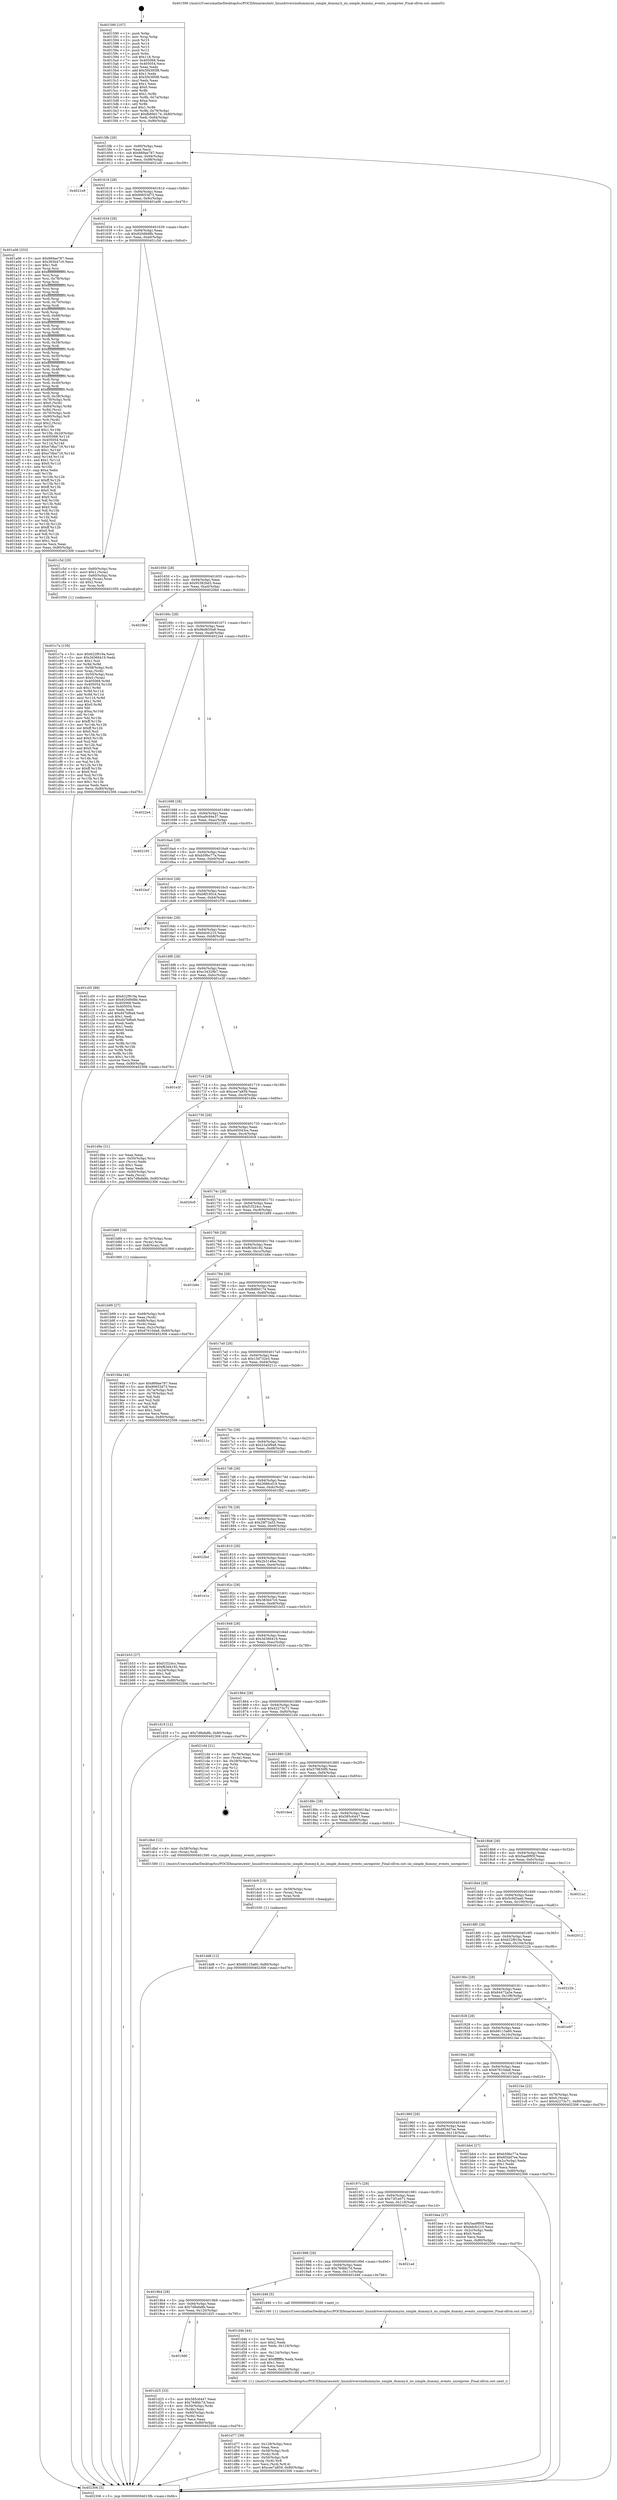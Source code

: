 digraph "0x401590" {
  label = "0x401590 (/mnt/c/Users/mathe/Desktop/tcc/POCII/binaries/extr_linuxdriversiiodummyiio_simple_dummy.h_iio_simple_dummy_events_unregister_Final-ollvm.out::main(0))"
  labelloc = "t"
  node[shape=record]

  Entry [label="",width=0.3,height=0.3,shape=circle,fillcolor=black,style=filled]
  "0x4015fb" [label="{
     0x4015fb [29]\l
     | [instrs]\l
     &nbsp;&nbsp;0x4015fb \<+3\>: mov -0x80(%rbp),%eax\l
     &nbsp;&nbsp;0x4015fe \<+2\>: mov %eax,%ecx\l
     &nbsp;&nbsp;0x401600 \<+6\>: sub $0x869ae787,%ecx\l
     &nbsp;&nbsp;0x401606 \<+6\>: mov %eax,-0x94(%rbp)\l
     &nbsp;&nbsp;0x40160c \<+6\>: mov %ecx,-0x98(%rbp)\l
     &nbsp;&nbsp;0x401612 \<+6\>: je 00000000004021e9 \<main+0xc59\>\l
  }"]
  "0x4021e9" [label="{
     0x4021e9\l
  }", style=dashed]
  "0x401618" [label="{
     0x401618 [28]\l
     | [instrs]\l
     &nbsp;&nbsp;0x401618 \<+5\>: jmp 000000000040161d \<main+0x8d\>\l
     &nbsp;&nbsp;0x40161d \<+6\>: mov -0x94(%rbp),%eax\l
     &nbsp;&nbsp;0x401623 \<+5\>: sub $0x90653d73,%eax\l
     &nbsp;&nbsp;0x401628 \<+6\>: mov %eax,-0x9c(%rbp)\l
     &nbsp;&nbsp;0x40162e \<+6\>: je 0000000000401a06 \<main+0x476\>\l
  }"]
  Exit [label="",width=0.3,height=0.3,shape=circle,fillcolor=black,style=filled,peripheries=2]
  "0x401a06" [label="{
     0x401a06 [333]\l
     | [instrs]\l
     &nbsp;&nbsp;0x401a06 \<+5\>: mov $0x869ae787,%eax\l
     &nbsp;&nbsp;0x401a0b \<+5\>: mov $0x383b47c0,%ecx\l
     &nbsp;&nbsp;0x401a10 \<+2\>: mov $0x1,%dl\l
     &nbsp;&nbsp;0x401a12 \<+3\>: mov %rsp,%rsi\l
     &nbsp;&nbsp;0x401a15 \<+4\>: add $0xfffffffffffffff0,%rsi\l
     &nbsp;&nbsp;0x401a19 \<+3\>: mov %rsi,%rsp\l
     &nbsp;&nbsp;0x401a1c \<+4\>: mov %rsi,-0x78(%rbp)\l
     &nbsp;&nbsp;0x401a20 \<+3\>: mov %rsp,%rsi\l
     &nbsp;&nbsp;0x401a23 \<+4\>: add $0xfffffffffffffff0,%rsi\l
     &nbsp;&nbsp;0x401a27 \<+3\>: mov %rsi,%rsp\l
     &nbsp;&nbsp;0x401a2a \<+3\>: mov %rsp,%rdi\l
     &nbsp;&nbsp;0x401a2d \<+4\>: add $0xfffffffffffffff0,%rdi\l
     &nbsp;&nbsp;0x401a31 \<+3\>: mov %rdi,%rsp\l
     &nbsp;&nbsp;0x401a34 \<+4\>: mov %rdi,-0x70(%rbp)\l
     &nbsp;&nbsp;0x401a38 \<+3\>: mov %rsp,%rdi\l
     &nbsp;&nbsp;0x401a3b \<+4\>: add $0xfffffffffffffff0,%rdi\l
     &nbsp;&nbsp;0x401a3f \<+3\>: mov %rdi,%rsp\l
     &nbsp;&nbsp;0x401a42 \<+4\>: mov %rdi,-0x68(%rbp)\l
     &nbsp;&nbsp;0x401a46 \<+3\>: mov %rsp,%rdi\l
     &nbsp;&nbsp;0x401a49 \<+4\>: add $0xfffffffffffffff0,%rdi\l
     &nbsp;&nbsp;0x401a4d \<+3\>: mov %rdi,%rsp\l
     &nbsp;&nbsp;0x401a50 \<+4\>: mov %rdi,-0x60(%rbp)\l
     &nbsp;&nbsp;0x401a54 \<+3\>: mov %rsp,%rdi\l
     &nbsp;&nbsp;0x401a57 \<+4\>: add $0xfffffffffffffff0,%rdi\l
     &nbsp;&nbsp;0x401a5b \<+3\>: mov %rdi,%rsp\l
     &nbsp;&nbsp;0x401a5e \<+4\>: mov %rdi,-0x58(%rbp)\l
     &nbsp;&nbsp;0x401a62 \<+3\>: mov %rsp,%rdi\l
     &nbsp;&nbsp;0x401a65 \<+4\>: add $0xfffffffffffffff0,%rdi\l
     &nbsp;&nbsp;0x401a69 \<+3\>: mov %rdi,%rsp\l
     &nbsp;&nbsp;0x401a6c \<+4\>: mov %rdi,-0x50(%rbp)\l
     &nbsp;&nbsp;0x401a70 \<+3\>: mov %rsp,%rdi\l
     &nbsp;&nbsp;0x401a73 \<+4\>: add $0xfffffffffffffff0,%rdi\l
     &nbsp;&nbsp;0x401a77 \<+3\>: mov %rdi,%rsp\l
     &nbsp;&nbsp;0x401a7a \<+4\>: mov %rdi,-0x48(%rbp)\l
     &nbsp;&nbsp;0x401a7e \<+3\>: mov %rsp,%rdi\l
     &nbsp;&nbsp;0x401a81 \<+4\>: add $0xfffffffffffffff0,%rdi\l
     &nbsp;&nbsp;0x401a85 \<+3\>: mov %rdi,%rsp\l
     &nbsp;&nbsp;0x401a88 \<+4\>: mov %rdi,-0x40(%rbp)\l
     &nbsp;&nbsp;0x401a8c \<+3\>: mov %rsp,%rdi\l
     &nbsp;&nbsp;0x401a8f \<+4\>: add $0xfffffffffffffff0,%rdi\l
     &nbsp;&nbsp;0x401a93 \<+3\>: mov %rdi,%rsp\l
     &nbsp;&nbsp;0x401a96 \<+4\>: mov %rdi,-0x38(%rbp)\l
     &nbsp;&nbsp;0x401a9a \<+4\>: mov -0x78(%rbp),%rdi\l
     &nbsp;&nbsp;0x401a9e \<+6\>: movl $0x0,(%rdi)\l
     &nbsp;&nbsp;0x401aa4 \<+7\>: mov -0x84(%rbp),%r8d\l
     &nbsp;&nbsp;0x401aab \<+3\>: mov %r8d,(%rsi)\l
     &nbsp;&nbsp;0x401aae \<+4\>: mov -0x70(%rbp),%rdi\l
     &nbsp;&nbsp;0x401ab2 \<+7\>: mov -0x90(%rbp),%r9\l
     &nbsp;&nbsp;0x401ab9 \<+3\>: mov %r9,(%rdi)\l
     &nbsp;&nbsp;0x401abc \<+3\>: cmpl $0x2,(%rsi)\l
     &nbsp;&nbsp;0x401abf \<+4\>: setne %r10b\l
     &nbsp;&nbsp;0x401ac3 \<+4\>: and $0x1,%r10b\l
     &nbsp;&nbsp;0x401ac7 \<+4\>: mov %r10b,-0x2d(%rbp)\l
     &nbsp;&nbsp;0x401acb \<+8\>: mov 0x405068,%r11d\l
     &nbsp;&nbsp;0x401ad3 \<+7\>: mov 0x405054,%ebx\l
     &nbsp;&nbsp;0x401ada \<+3\>: mov %r11d,%r14d\l
     &nbsp;&nbsp;0x401add \<+7\>: sub $0xe7dba716,%r14d\l
     &nbsp;&nbsp;0x401ae4 \<+4\>: sub $0x1,%r14d\l
     &nbsp;&nbsp;0x401ae8 \<+7\>: add $0xe7dba716,%r14d\l
     &nbsp;&nbsp;0x401aef \<+4\>: imul %r14d,%r11d\l
     &nbsp;&nbsp;0x401af3 \<+4\>: and $0x1,%r11d\l
     &nbsp;&nbsp;0x401af7 \<+4\>: cmp $0x0,%r11d\l
     &nbsp;&nbsp;0x401afb \<+4\>: sete %r10b\l
     &nbsp;&nbsp;0x401aff \<+3\>: cmp $0xa,%ebx\l
     &nbsp;&nbsp;0x401b02 \<+4\>: setl %r15b\l
     &nbsp;&nbsp;0x401b06 \<+3\>: mov %r10b,%r12b\l
     &nbsp;&nbsp;0x401b09 \<+4\>: xor $0xff,%r12b\l
     &nbsp;&nbsp;0x401b0d \<+3\>: mov %r15b,%r13b\l
     &nbsp;&nbsp;0x401b10 \<+4\>: xor $0xff,%r13b\l
     &nbsp;&nbsp;0x401b14 \<+3\>: xor $0x0,%dl\l
     &nbsp;&nbsp;0x401b17 \<+3\>: mov %r12b,%sil\l
     &nbsp;&nbsp;0x401b1a \<+4\>: and $0x0,%sil\l
     &nbsp;&nbsp;0x401b1e \<+3\>: and %dl,%r10b\l
     &nbsp;&nbsp;0x401b21 \<+3\>: mov %r13b,%dil\l
     &nbsp;&nbsp;0x401b24 \<+4\>: and $0x0,%dil\l
     &nbsp;&nbsp;0x401b28 \<+3\>: and %dl,%r15b\l
     &nbsp;&nbsp;0x401b2b \<+3\>: or %r10b,%sil\l
     &nbsp;&nbsp;0x401b2e \<+3\>: or %r15b,%dil\l
     &nbsp;&nbsp;0x401b31 \<+3\>: xor %dil,%sil\l
     &nbsp;&nbsp;0x401b34 \<+3\>: or %r13b,%r12b\l
     &nbsp;&nbsp;0x401b37 \<+4\>: xor $0xff,%r12b\l
     &nbsp;&nbsp;0x401b3b \<+3\>: or $0x0,%dl\l
     &nbsp;&nbsp;0x401b3e \<+3\>: and %dl,%r12b\l
     &nbsp;&nbsp;0x401b41 \<+3\>: or %r12b,%sil\l
     &nbsp;&nbsp;0x401b44 \<+4\>: test $0x1,%sil\l
     &nbsp;&nbsp;0x401b48 \<+3\>: cmovne %ecx,%eax\l
     &nbsp;&nbsp;0x401b4b \<+3\>: mov %eax,-0x80(%rbp)\l
     &nbsp;&nbsp;0x401b4e \<+5\>: jmp 0000000000402306 \<main+0xd76\>\l
  }"]
  "0x401634" [label="{
     0x401634 [28]\l
     | [instrs]\l
     &nbsp;&nbsp;0x401634 \<+5\>: jmp 0000000000401639 \<main+0xa9\>\l
     &nbsp;&nbsp;0x401639 \<+6\>: mov -0x94(%rbp),%eax\l
     &nbsp;&nbsp;0x40163f \<+5\>: sub $0x920d9d8b,%eax\l
     &nbsp;&nbsp;0x401644 \<+6\>: mov %eax,-0xa0(%rbp)\l
     &nbsp;&nbsp;0x40164a \<+6\>: je 0000000000401c5d \<main+0x6cd\>\l
  }"]
  "0x401dd8" [label="{
     0x401dd8 [12]\l
     | [instrs]\l
     &nbsp;&nbsp;0x401dd8 \<+7\>: movl $0x66115a60,-0x80(%rbp)\l
     &nbsp;&nbsp;0x401ddf \<+5\>: jmp 0000000000402306 \<main+0xd76\>\l
  }"]
  "0x401c5d" [label="{
     0x401c5d [29]\l
     | [instrs]\l
     &nbsp;&nbsp;0x401c5d \<+4\>: mov -0x60(%rbp),%rax\l
     &nbsp;&nbsp;0x401c61 \<+6\>: movl $0x1,(%rax)\l
     &nbsp;&nbsp;0x401c67 \<+4\>: mov -0x60(%rbp),%rax\l
     &nbsp;&nbsp;0x401c6b \<+3\>: movslq (%rax),%rax\l
     &nbsp;&nbsp;0x401c6e \<+4\>: shl $0x2,%rax\l
     &nbsp;&nbsp;0x401c72 \<+3\>: mov %rax,%rdi\l
     &nbsp;&nbsp;0x401c75 \<+5\>: call 0000000000401050 \<malloc@plt\>\l
     | [calls]\l
     &nbsp;&nbsp;0x401050 \{1\} (unknown)\l
  }"]
  "0x401650" [label="{
     0x401650 [28]\l
     | [instrs]\l
     &nbsp;&nbsp;0x401650 \<+5\>: jmp 0000000000401655 \<main+0xc5\>\l
     &nbsp;&nbsp;0x401655 \<+6\>: mov -0x94(%rbp),%eax\l
     &nbsp;&nbsp;0x40165b \<+5\>: sub $0x95382bd3,%eax\l
     &nbsp;&nbsp;0x401660 \<+6\>: mov %eax,-0xa4(%rbp)\l
     &nbsp;&nbsp;0x401666 \<+6\>: je 00000000004020bd \<main+0xb2d\>\l
  }"]
  "0x401dc9" [label="{
     0x401dc9 [15]\l
     | [instrs]\l
     &nbsp;&nbsp;0x401dc9 \<+4\>: mov -0x58(%rbp),%rax\l
     &nbsp;&nbsp;0x401dcd \<+3\>: mov (%rax),%rax\l
     &nbsp;&nbsp;0x401dd0 \<+3\>: mov %rax,%rdi\l
     &nbsp;&nbsp;0x401dd3 \<+5\>: call 0000000000401030 \<free@plt\>\l
     | [calls]\l
     &nbsp;&nbsp;0x401030 \{1\} (unknown)\l
  }"]
  "0x4020bd" [label="{
     0x4020bd\l
  }", style=dashed]
  "0x40166c" [label="{
     0x40166c [28]\l
     | [instrs]\l
     &nbsp;&nbsp;0x40166c \<+5\>: jmp 0000000000401671 \<main+0xe1\>\l
     &nbsp;&nbsp;0x401671 \<+6\>: mov -0x94(%rbp),%eax\l
     &nbsp;&nbsp;0x401677 \<+5\>: sub $0x9bd650a8,%eax\l
     &nbsp;&nbsp;0x40167c \<+6\>: mov %eax,-0xa8(%rbp)\l
     &nbsp;&nbsp;0x401682 \<+6\>: je 00000000004022e4 \<main+0xd54\>\l
  }"]
  "0x401d77" [label="{
     0x401d77 [39]\l
     | [instrs]\l
     &nbsp;&nbsp;0x401d77 \<+6\>: mov -0x128(%rbp),%ecx\l
     &nbsp;&nbsp;0x401d7d \<+3\>: imul %eax,%ecx\l
     &nbsp;&nbsp;0x401d80 \<+4\>: mov -0x58(%rbp),%rdi\l
     &nbsp;&nbsp;0x401d84 \<+3\>: mov (%rdi),%rdi\l
     &nbsp;&nbsp;0x401d87 \<+4\>: mov -0x50(%rbp),%r8\l
     &nbsp;&nbsp;0x401d8b \<+3\>: movslq (%r8),%r8\l
     &nbsp;&nbsp;0x401d8e \<+4\>: mov %ecx,(%rdi,%r8,4)\l
     &nbsp;&nbsp;0x401d92 \<+7\>: movl $0xcee7a859,-0x80(%rbp)\l
     &nbsp;&nbsp;0x401d99 \<+5\>: jmp 0000000000402306 \<main+0xd76\>\l
  }"]
  "0x4022e4" [label="{
     0x4022e4\l
  }", style=dashed]
  "0x401688" [label="{
     0x401688 [28]\l
     | [instrs]\l
     &nbsp;&nbsp;0x401688 \<+5\>: jmp 000000000040168d \<main+0xfd\>\l
     &nbsp;&nbsp;0x40168d \<+6\>: mov -0x94(%rbp),%eax\l
     &nbsp;&nbsp;0x401693 \<+5\>: sub $0xa9c94e37,%eax\l
     &nbsp;&nbsp;0x401698 \<+6\>: mov %eax,-0xac(%rbp)\l
     &nbsp;&nbsp;0x40169e \<+6\>: je 0000000000402195 \<main+0xc05\>\l
  }"]
  "0x401d4b" [label="{
     0x401d4b [44]\l
     | [instrs]\l
     &nbsp;&nbsp;0x401d4b \<+2\>: xor %ecx,%ecx\l
     &nbsp;&nbsp;0x401d4d \<+5\>: mov $0x2,%edx\l
     &nbsp;&nbsp;0x401d52 \<+6\>: mov %edx,-0x124(%rbp)\l
     &nbsp;&nbsp;0x401d58 \<+1\>: cltd\l
     &nbsp;&nbsp;0x401d59 \<+6\>: mov -0x124(%rbp),%esi\l
     &nbsp;&nbsp;0x401d5f \<+2\>: idiv %esi\l
     &nbsp;&nbsp;0x401d61 \<+6\>: imul $0xfffffffe,%edx,%edx\l
     &nbsp;&nbsp;0x401d67 \<+3\>: sub $0x1,%ecx\l
     &nbsp;&nbsp;0x401d6a \<+2\>: sub %ecx,%edx\l
     &nbsp;&nbsp;0x401d6c \<+6\>: mov %edx,-0x128(%rbp)\l
     &nbsp;&nbsp;0x401d72 \<+5\>: call 0000000000401160 \<next_i\>\l
     | [calls]\l
     &nbsp;&nbsp;0x401160 \{1\} (/mnt/c/Users/mathe/Desktop/tcc/POCII/binaries/extr_linuxdriversiiodummyiio_simple_dummy.h_iio_simple_dummy_events_unregister_Final-ollvm.out::next_i)\l
  }"]
  "0x402195" [label="{
     0x402195\l
  }", style=dashed]
  "0x4016a4" [label="{
     0x4016a4 [28]\l
     | [instrs]\l
     &nbsp;&nbsp;0x4016a4 \<+5\>: jmp 00000000004016a9 \<main+0x119\>\l
     &nbsp;&nbsp;0x4016a9 \<+6\>: mov -0x94(%rbp),%eax\l
     &nbsp;&nbsp;0x4016af \<+5\>: sub $0xb59bc77a,%eax\l
     &nbsp;&nbsp;0x4016b4 \<+6\>: mov %eax,-0xb0(%rbp)\l
     &nbsp;&nbsp;0x4016ba \<+6\>: je 0000000000401bcf \<main+0x63f\>\l
  }"]
  "0x4019d0" [label="{
     0x4019d0\l
  }", style=dashed]
  "0x401bcf" [label="{
     0x401bcf\l
  }", style=dashed]
  "0x4016c0" [label="{
     0x4016c0 [28]\l
     | [instrs]\l
     &nbsp;&nbsp;0x4016c0 \<+5\>: jmp 00000000004016c5 \<main+0x135\>\l
     &nbsp;&nbsp;0x4016c5 \<+6\>: mov -0x94(%rbp),%eax\l
     &nbsp;&nbsp;0x4016cb \<+5\>: sub $0xb8f185c4,%eax\l
     &nbsp;&nbsp;0x4016d0 \<+6\>: mov %eax,-0xb4(%rbp)\l
     &nbsp;&nbsp;0x4016d6 \<+6\>: je 0000000000401f76 \<main+0x9e6\>\l
  }"]
  "0x401d25" [label="{
     0x401d25 [33]\l
     | [instrs]\l
     &nbsp;&nbsp;0x401d25 \<+5\>: mov $0x585c6447,%eax\l
     &nbsp;&nbsp;0x401d2a \<+5\>: mov $0x76dfdc7d,%ecx\l
     &nbsp;&nbsp;0x401d2f \<+4\>: mov -0x50(%rbp),%rdx\l
     &nbsp;&nbsp;0x401d33 \<+2\>: mov (%rdx),%esi\l
     &nbsp;&nbsp;0x401d35 \<+4\>: mov -0x60(%rbp),%rdx\l
     &nbsp;&nbsp;0x401d39 \<+2\>: cmp (%rdx),%esi\l
     &nbsp;&nbsp;0x401d3b \<+3\>: cmovl %ecx,%eax\l
     &nbsp;&nbsp;0x401d3e \<+3\>: mov %eax,-0x80(%rbp)\l
     &nbsp;&nbsp;0x401d41 \<+5\>: jmp 0000000000402306 \<main+0xd76\>\l
  }"]
  "0x401f76" [label="{
     0x401f76\l
  }", style=dashed]
  "0x4016dc" [label="{
     0x4016dc [28]\l
     | [instrs]\l
     &nbsp;&nbsp;0x4016dc \<+5\>: jmp 00000000004016e1 \<main+0x151\>\l
     &nbsp;&nbsp;0x4016e1 \<+6\>: mov -0x94(%rbp),%eax\l
     &nbsp;&nbsp;0x4016e7 \<+5\>: sub $0xbdcfc210,%eax\l
     &nbsp;&nbsp;0x4016ec \<+6\>: mov %eax,-0xb8(%rbp)\l
     &nbsp;&nbsp;0x4016f2 \<+6\>: je 0000000000401c05 \<main+0x675\>\l
  }"]
  "0x4019b4" [label="{
     0x4019b4 [28]\l
     | [instrs]\l
     &nbsp;&nbsp;0x4019b4 \<+5\>: jmp 00000000004019b9 \<main+0x429\>\l
     &nbsp;&nbsp;0x4019b9 \<+6\>: mov -0x94(%rbp),%eax\l
     &nbsp;&nbsp;0x4019bf \<+5\>: sub $0x7d8efa8b,%eax\l
     &nbsp;&nbsp;0x4019c4 \<+6\>: mov %eax,-0x120(%rbp)\l
     &nbsp;&nbsp;0x4019ca \<+6\>: je 0000000000401d25 \<main+0x795\>\l
  }"]
  "0x401c05" [label="{
     0x401c05 [88]\l
     | [instrs]\l
     &nbsp;&nbsp;0x401c05 \<+5\>: mov $0x622f919a,%eax\l
     &nbsp;&nbsp;0x401c0a \<+5\>: mov $0x920d9d8b,%ecx\l
     &nbsp;&nbsp;0x401c0f \<+7\>: mov 0x405068,%edx\l
     &nbsp;&nbsp;0x401c16 \<+7\>: mov 0x405054,%esi\l
     &nbsp;&nbsp;0x401c1d \<+2\>: mov %edx,%edi\l
     &nbsp;&nbsp;0x401c1f \<+6\>: add $0xd47bf6a9,%edi\l
     &nbsp;&nbsp;0x401c25 \<+3\>: sub $0x1,%edi\l
     &nbsp;&nbsp;0x401c28 \<+6\>: sub $0xd47bf6a9,%edi\l
     &nbsp;&nbsp;0x401c2e \<+3\>: imul %edi,%edx\l
     &nbsp;&nbsp;0x401c31 \<+3\>: and $0x1,%edx\l
     &nbsp;&nbsp;0x401c34 \<+3\>: cmp $0x0,%edx\l
     &nbsp;&nbsp;0x401c37 \<+4\>: sete %r8b\l
     &nbsp;&nbsp;0x401c3b \<+3\>: cmp $0xa,%esi\l
     &nbsp;&nbsp;0x401c3e \<+4\>: setl %r9b\l
     &nbsp;&nbsp;0x401c42 \<+3\>: mov %r8b,%r10b\l
     &nbsp;&nbsp;0x401c45 \<+3\>: and %r9b,%r10b\l
     &nbsp;&nbsp;0x401c48 \<+3\>: xor %r9b,%r8b\l
     &nbsp;&nbsp;0x401c4b \<+3\>: or %r8b,%r10b\l
     &nbsp;&nbsp;0x401c4e \<+4\>: test $0x1,%r10b\l
     &nbsp;&nbsp;0x401c52 \<+3\>: cmovne %ecx,%eax\l
     &nbsp;&nbsp;0x401c55 \<+3\>: mov %eax,-0x80(%rbp)\l
     &nbsp;&nbsp;0x401c58 \<+5\>: jmp 0000000000402306 \<main+0xd76\>\l
  }"]
  "0x4016f8" [label="{
     0x4016f8 [28]\l
     | [instrs]\l
     &nbsp;&nbsp;0x4016f8 \<+5\>: jmp 00000000004016fd \<main+0x16d\>\l
     &nbsp;&nbsp;0x4016fd \<+6\>: mov -0x94(%rbp),%eax\l
     &nbsp;&nbsp;0x401703 \<+5\>: sub $0xc34329b7,%eax\l
     &nbsp;&nbsp;0x401708 \<+6\>: mov %eax,-0xbc(%rbp)\l
     &nbsp;&nbsp;0x40170e \<+6\>: je 0000000000401e3f \<main+0x8af\>\l
  }"]
  "0x401d46" [label="{
     0x401d46 [5]\l
     | [instrs]\l
     &nbsp;&nbsp;0x401d46 \<+5\>: call 0000000000401160 \<next_i\>\l
     | [calls]\l
     &nbsp;&nbsp;0x401160 \{1\} (/mnt/c/Users/mathe/Desktop/tcc/POCII/binaries/extr_linuxdriversiiodummyiio_simple_dummy.h_iio_simple_dummy_events_unregister_Final-ollvm.out::next_i)\l
  }"]
  "0x401e3f" [label="{
     0x401e3f\l
  }", style=dashed]
  "0x401714" [label="{
     0x401714 [28]\l
     | [instrs]\l
     &nbsp;&nbsp;0x401714 \<+5\>: jmp 0000000000401719 \<main+0x189\>\l
     &nbsp;&nbsp;0x401719 \<+6\>: mov -0x94(%rbp),%eax\l
     &nbsp;&nbsp;0x40171f \<+5\>: sub $0xcee7a859,%eax\l
     &nbsp;&nbsp;0x401724 \<+6\>: mov %eax,-0xc0(%rbp)\l
     &nbsp;&nbsp;0x40172a \<+6\>: je 0000000000401d9e \<main+0x80e\>\l
  }"]
  "0x401998" [label="{
     0x401998 [28]\l
     | [instrs]\l
     &nbsp;&nbsp;0x401998 \<+5\>: jmp 000000000040199d \<main+0x40d\>\l
     &nbsp;&nbsp;0x40199d \<+6\>: mov -0x94(%rbp),%eax\l
     &nbsp;&nbsp;0x4019a3 \<+5\>: sub $0x76dfdc7d,%eax\l
     &nbsp;&nbsp;0x4019a8 \<+6\>: mov %eax,-0x11c(%rbp)\l
     &nbsp;&nbsp;0x4019ae \<+6\>: je 0000000000401d46 \<main+0x7b6\>\l
  }"]
  "0x401d9e" [label="{
     0x401d9e [31]\l
     | [instrs]\l
     &nbsp;&nbsp;0x401d9e \<+2\>: xor %eax,%eax\l
     &nbsp;&nbsp;0x401da0 \<+4\>: mov -0x50(%rbp),%rcx\l
     &nbsp;&nbsp;0x401da4 \<+2\>: mov (%rcx),%edx\l
     &nbsp;&nbsp;0x401da6 \<+3\>: sub $0x1,%eax\l
     &nbsp;&nbsp;0x401da9 \<+2\>: sub %eax,%edx\l
     &nbsp;&nbsp;0x401dab \<+4\>: mov -0x50(%rbp),%rcx\l
     &nbsp;&nbsp;0x401daf \<+2\>: mov %edx,(%rcx)\l
     &nbsp;&nbsp;0x401db1 \<+7\>: movl $0x7d8efa8b,-0x80(%rbp)\l
     &nbsp;&nbsp;0x401db8 \<+5\>: jmp 0000000000402306 \<main+0xd76\>\l
  }"]
  "0x401730" [label="{
     0x401730 [28]\l
     | [instrs]\l
     &nbsp;&nbsp;0x401730 \<+5\>: jmp 0000000000401735 \<main+0x1a5\>\l
     &nbsp;&nbsp;0x401735 \<+6\>: mov -0x94(%rbp),%eax\l
     &nbsp;&nbsp;0x40173b \<+5\>: sub $0xd45043ce,%eax\l
     &nbsp;&nbsp;0x401740 \<+6\>: mov %eax,-0xc4(%rbp)\l
     &nbsp;&nbsp;0x401746 \<+6\>: je 00000000004020c9 \<main+0xb39\>\l
  }"]
  "0x4021ad" [label="{
     0x4021ad\l
  }", style=dashed]
  "0x4020c9" [label="{
     0x4020c9\l
  }", style=dashed]
  "0x40174c" [label="{
     0x40174c [28]\l
     | [instrs]\l
     &nbsp;&nbsp;0x40174c \<+5\>: jmp 0000000000401751 \<main+0x1c1\>\l
     &nbsp;&nbsp;0x401751 \<+6\>: mov -0x94(%rbp),%eax\l
     &nbsp;&nbsp;0x401757 \<+5\>: sub $0xf1f324cc,%eax\l
     &nbsp;&nbsp;0x40175c \<+6\>: mov %eax,-0xc8(%rbp)\l
     &nbsp;&nbsp;0x401762 \<+6\>: je 0000000000401b89 \<main+0x5f9\>\l
  }"]
  "0x401c7a" [label="{
     0x401c7a [159]\l
     | [instrs]\l
     &nbsp;&nbsp;0x401c7a \<+5\>: mov $0x622f919a,%ecx\l
     &nbsp;&nbsp;0x401c7f \<+5\>: mov $0x3d366419,%edx\l
     &nbsp;&nbsp;0x401c84 \<+3\>: mov $0x1,%sil\l
     &nbsp;&nbsp;0x401c87 \<+3\>: xor %r8d,%r8d\l
     &nbsp;&nbsp;0x401c8a \<+4\>: mov -0x58(%rbp),%rdi\l
     &nbsp;&nbsp;0x401c8e \<+3\>: mov %rax,(%rdi)\l
     &nbsp;&nbsp;0x401c91 \<+4\>: mov -0x50(%rbp),%rax\l
     &nbsp;&nbsp;0x401c95 \<+6\>: movl $0x0,(%rax)\l
     &nbsp;&nbsp;0x401c9b \<+8\>: mov 0x405068,%r9d\l
     &nbsp;&nbsp;0x401ca3 \<+8\>: mov 0x405054,%r10d\l
     &nbsp;&nbsp;0x401cab \<+4\>: sub $0x1,%r8d\l
     &nbsp;&nbsp;0x401caf \<+3\>: mov %r9d,%r11d\l
     &nbsp;&nbsp;0x401cb2 \<+3\>: add %r8d,%r11d\l
     &nbsp;&nbsp;0x401cb5 \<+4\>: imul %r11d,%r9d\l
     &nbsp;&nbsp;0x401cb9 \<+4\>: and $0x1,%r9d\l
     &nbsp;&nbsp;0x401cbd \<+4\>: cmp $0x0,%r9d\l
     &nbsp;&nbsp;0x401cc1 \<+3\>: sete %bl\l
     &nbsp;&nbsp;0x401cc4 \<+4\>: cmp $0xa,%r10d\l
     &nbsp;&nbsp;0x401cc8 \<+4\>: setl %r14b\l
     &nbsp;&nbsp;0x401ccc \<+3\>: mov %bl,%r15b\l
     &nbsp;&nbsp;0x401ccf \<+4\>: xor $0xff,%r15b\l
     &nbsp;&nbsp;0x401cd3 \<+3\>: mov %r14b,%r12b\l
     &nbsp;&nbsp;0x401cd6 \<+4\>: xor $0xff,%r12b\l
     &nbsp;&nbsp;0x401cda \<+4\>: xor $0x0,%sil\l
     &nbsp;&nbsp;0x401cde \<+3\>: mov %r15b,%r13b\l
     &nbsp;&nbsp;0x401ce1 \<+4\>: and $0x0,%r13b\l
     &nbsp;&nbsp;0x401ce5 \<+3\>: and %sil,%bl\l
     &nbsp;&nbsp;0x401ce8 \<+3\>: mov %r12b,%al\l
     &nbsp;&nbsp;0x401ceb \<+2\>: and $0x0,%al\l
     &nbsp;&nbsp;0x401ced \<+3\>: and %sil,%r14b\l
     &nbsp;&nbsp;0x401cf0 \<+3\>: or %bl,%r13b\l
     &nbsp;&nbsp;0x401cf3 \<+3\>: or %r14b,%al\l
     &nbsp;&nbsp;0x401cf6 \<+3\>: xor %al,%r13b\l
     &nbsp;&nbsp;0x401cf9 \<+3\>: or %r12b,%r15b\l
     &nbsp;&nbsp;0x401cfc \<+4\>: xor $0xff,%r15b\l
     &nbsp;&nbsp;0x401d00 \<+4\>: or $0x0,%sil\l
     &nbsp;&nbsp;0x401d04 \<+3\>: and %sil,%r15b\l
     &nbsp;&nbsp;0x401d07 \<+3\>: or %r15b,%r13b\l
     &nbsp;&nbsp;0x401d0a \<+4\>: test $0x1,%r13b\l
     &nbsp;&nbsp;0x401d0e \<+3\>: cmovne %edx,%ecx\l
     &nbsp;&nbsp;0x401d11 \<+3\>: mov %ecx,-0x80(%rbp)\l
     &nbsp;&nbsp;0x401d14 \<+5\>: jmp 0000000000402306 \<main+0xd76\>\l
  }"]
  "0x401b89" [label="{
     0x401b89 [16]\l
     | [instrs]\l
     &nbsp;&nbsp;0x401b89 \<+4\>: mov -0x70(%rbp),%rax\l
     &nbsp;&nbsp;0x401b8d \<+3\>: mov (%rax),%rax\l
     &nbsp;&nbsp;0x401b90 \<+4\>: mov 0x8(%rax),%rdi\l
     &nbsp;&nbsp;0x401b94 \<+5\>: call 0000000000401060 \<atoi@plt\>\l
     | [calls]\l
     &nbsp;&nbsp;0x401060 \{1\} (unknown)\l
  }"]
  "0x401768" [label="{
     0x401768 [28]\l
     | [instrs]\l
     &nbsp;&nbsp;0x401768 \<+5\>: jmp 000000000040176d \<main+0x1dd\>\l
     &nbsp;&nbsp;0x40176d \<+6\>: mov -0x94(%rbp),%eax\l
     &nbsp;&nbsp;0x401773 \<+5\>: sub $0xf63d4192,%eax\l
     &nbsp;&nbsp;0x401778 \<+6\>: mov %eax,-0xcc(%rbp)\l
     &nbsp;&nbsp;0x40177e \<+6\>: je 0000000000401b6e \<main+0x5de\>\l
  }"]
  "0x40197c" [label="{
     0x40197c [28]\l
     | [instrs]\l
     &nbsp;&nbsp;0x40197c \<+5\>: jmp 0000000000401981 \<main+0x3f1\>\l
     &nbsp;&nbsp;0x401981 \<+6\>: mov -0x94(%rbp),%eax\l
     &nbsp;&nbsp;0x401987 \<+5\>: sub $0x73f1e071,%eax\l
     &nbsp;&nbsp;0x40198c \<+6\>: mov %eax,-0x118(%rbp)\l
     &nbsp;&nbsp;0x401992 \<+6\>: je 00000000004021ad \<main+0xc1d\>\l
  }"]
  "0x401b6e" [label="{
     0x401b6e\l
  }", style=dashed]
  "0x401784" [label="{
     0x401784 [28]\l
     | [instrs]\l
     &nbsp;&nbsp;0x401784 \<+5\>: jmp 0000000000401789 \<main+0x1f9\>\l
     &nbsp;&nbsp;0x401789 \<+6\>: mov -0x94(%rbp),%eax\l
     &nbsp;&nbsp;0x40178f \<+5\>: sub $0xfb89d174,%eax\l
     &nbsp;&nbsp;0x401794 \<+6\>: mov %eax,-0xd0(%rbp)\l
     &nbsp;&nbsp;0x40179a \<+6\>: je 00000000004019da \<main+0x44a\>\l
  }"]
  "0x401bea" [label="{
     0x401bea [27]\l
     | [instrs]\l
     &nbsp;&nbsp;0x401bea \<+5\>: mov $0x5aa9f95f,%eax\l
     &nbsp;&nbsp;0x401bef \<+5\>: mov $0xbdcfc210,%ecx\l
     &nbsp;&nbsp;0x401bf4 \<+3\>: mov -0x2c(%rbp),%edx\l
     &nbsp;&nbsp;0x401bf7 \<+3\>: cmp $0x0,%edx\l
     &nbsp;&nbsp;0x401bfa \<+3\>: cmove %ecx,%eax\l
     &nbsp;&nbsp;0x401bfd \<+3\>: mov %eax,-0x80(%rbp)\l
     &nbsp;&nbsp;0x401c00 \<+5\>: jmp 0000000000402306 \<main+0xd76\>\l
  }"]
  "0x4019da" [label="{
     0x4019da [44]\l
     | [instrs]\l
     &nbsp;&nbsp;0x4019da \<+5\>: mov $0x869ae787,%eax\l
     &nbsp;&nbsp;0x4019df \<+5\>: mov $0x90653d73,%ecx\l
     &nbsp;&nbsp;0x4019e4 \<+3\>: mov -0x7a(%rbp),%dl\l
     &nbsp;&nbsp;0x4019e7 \<+4\>: mov -0x79(%rbp),%sil\l
     &nbsp;&nbsp;0x4019eb \<+3\>: mov %dl,%dil\l
     &nbsp;&nbsp;0x4019ee \<+3\>: and %sil,%dil\l
     &nbsp;&nbsp;0x4019f1 \<+3\>: xor %sil,%dl\l
     &nbsp;&nbsp;0x4019f4 \<+3\>: or %dl,%dil\l
     &nbsp;&nbsp;0x4019f7 \<+4\>: test $0x1,%dil\l
     &nbsp;&nbsp;0x4019fb \<+3\>: cmovne %ecx,%eax\l
     &nbsp;&nbsp;0x4019fe \<+3\>: mov %eax,-0x80(%rbp)\l
     &nbsp;&nbsp;0x401a01 \<+5\>: jmp 0000000000402306 \<main+0xd76\>\l
  }"]
  "0x4017a0" [label="{
     0x4017a0 [28]\l
     | [instrs]\l
     &nbsp;&nbsp;0x4017a0 \<+5\>: jmp 00000000004017a5 \<main+0x215\>\l
     &nbsp;&nbsp;0x4017a5 \<+6\>: mov -0x94(%rbp),%eax\l
     &nbsp;&nbsp;0x4017ab \<+5\>: sub $0x15d732e5,%eax\l
     &nbsp;&nbsp;0x4017b0 \<+6\>: mov %eax,-0xd4(%rbp)\l
     &nbsp;&nbsp;0x4017b6 \<+6\>: je 000000000040211c \<main+0xb8c\>\l
  }"]
  "0x402306" [label="{
     0x402306 [5]\l
     | [instrs]\l
     &nbsp;&nbsp;0x402306 \<+5\>: jmp 00000000004015fb \<main+0x6b\>\l
  }"]
  "0x401590" [label="{
     0x401590 [107]\l
     | [instrs]\l
     &nbsp;&nbsp;0x401590 \<+1\>: push %rbp\l
     &nbsp;&nbsp;0x401591 \<+3\>: mov %rsp,%rbp\l
     &nbsp;&nbsp;0x401594 \<+2\>: push %r15\l
     &nbsp;&nbsp;0x401596 \<+2\>: push %r14\l
     &nbsp;&nbsp;0x401598 \<+2\>: push %r13\l
     &nbsp;&nbsp;0x40159a \<+2\>: push %r12\l
     &nbsp;&nbsp;0x40159c \<+1\>: push %rbx\l
     &nbsp;&nbsp;0x40159d \<+7\>: sub $0x118,%rsp\l
     &nbsp;&nbsp;0x4015a4 \<+7\>: mov 0x405068,%eax\l
     &nbsp;&nbsp;0x4015ab \<+7\>: mov 0x405054,%ecx\l
     &nbsp;&nbsp;0x4015b2 \<+2\>: mov %eax,%edx\l
     &nbsp;&nbsp;0x4015b4 \<+6\>: add $0x5f4395f8,%edx\l
     &nbsp;&nbsp;0x4015ba \<+3\>: sub $0x1,%edx\l
     &nbsp;&nbsp;0x4015bd \<+6\>: sub $0x5f4395f8,%edx\l
     &nbsp;&nbsp;0x4015c3 \<+3\>: imul %edx,%eax\l
     &nbsp;&nbsp;0x4015c6 \<+3\>: and $0x1,%eax\l
     &nbsp;&nbsp;0x4015c9 \<+3\>: cmp $0x0,%eax\l
     &nbsp;&nbsp;0x4015cc \<+4\>: sete %r8b\l
     &nbsp;&nbsp;0x4015d0 \<+4\>: and $0x1,%r8b\l
     &nbsp;&nbsp;0x4015d4 \<+4\>: mov %r8b,-0x7a(%rbp)\l
     &nbsp;&nbsp;0x4015d8 \<+3\>: cmp $0xa,%ecx\l
     &nbsp;&nbsp;0x4015db \<+4\>: setl %r8b\l
     &nbsp;&nbsp;0x4015df \<+4\>: and $0x1,%r8b\l
     &nbsp;&nbsp;0x4015e3 \<+4\>: mov %r8b,-0x79(%rbp)\l
     &nbsp;&nbsp;0x4015e7 \<+7\>: movl $0xfb89d174,-0x80(%rbp)\l
     &nbsp;&nbsp;0x4015ee \<+6\>: mov %edi,-0x84(%rbp)\l
     &nbsp;&nbsp;0x4015f4 \<+7\>: mov %rsi,-0x90(%rbp)\l
  }"]
  "0x401960" [label="{
     0x401960 [28]\l
     | [instrs]\l
     &nbsp;&nbsp;0x401960 \<+5\>: jmp 0000000000401965 \<main+0x3d5\>\l
     &nbsp;&nbsp;0x401965 \<+6\>: mov -0x94(%rbp),%eax\l
     &nbsp;&nbsp;0x40196b \<+5\>: sub $0x6f3dd7ee,%eax\l
     &nbsp;&nbsp;0x401970 \<+6\>: mov %eax,-0x114(%rbp)\l
     &nbsp;&nbsp;0x401976 \<+6\>: je 0000000000401bea \<main+0x65a\>\l
  }"]
  "0x401bb4" [label="{
     0x401bb4 [27]\l
     | [instrs]\l
     &nbsp;&nbsp;0x401bb4 \<+5\>: mov $0xb59bc77a,%eax\l
     &nbsp;&nbsp;0x401bb9 \<+5\>: mov $0x6f3dd7ee,%ecx\l
     &nbsp;&nbsp;0x401bbe \<+3\>: mov -0x2c(%rbp),%edx\l
     &nbsp;&nbsp;0x401bc1 \<+3\>: cmp $0x1,%edx\l
     &nbsp;&nbsp;0x401bc4 \<+3\>: cmovl %ecx,%eax\l
     &nbsp;&nbsp;0x401bc7 \<+3\>: mov %eax,-0x80(%rbp)\l
     &nbsp;&nbsp;0x401bca \<+5\>: jmp 0000000000402306 \<main+0xd76\>\l
  }"]
  "0x40211c" [label="{
     0x40211c\l
  }", style=dashed]
  "0x4017bc" [label="{
     0x4017bc [28]\l
     | [instrs]\l
     &nbsp;&nbsp;0x4017bc \<+5\>: jmp 00000000004017c1 \<main+0x231\>\l
     &nbsp;&nbsp;0x4017c1 \<+6\>: mov -0x94(%rbp),%eax\l
     &nbsp;&nbsp;0x4017c7 \<+5\>: sub $0x23a5f9a8,%eax\l
     &nbsp;&nbsp;0x4017cc \<+6\>: mov %eax,-0xd8(%rbp)\l
     &nbsp;&nbsp;0x4017d2 \<+6\>: je 0000000000402265 \<main+0xcd5\>\l
  }"]
  "0x401944" [label="{
     0x401944 [28]\l
     | [instrs]\l
     &nbsp;&nbsp;0x401944 \<+5\>: jmp 0000000000401949 \<main+0x3b9\>\l
     &nbsp;&nbsp;0x401949 \<+6\>: mov -0x94(%rbp),%eax\l
     &nbsp;&nbsp;0x40194f \<+5\>: sub $0x67610da8,%eax\l
     &nbsp;&nbsp;0x401954 \<+6\>: mov %eax,-0x110(%rbp)\l
     &nbsp;&nbsp;0x40195a \<+6\>: je 0000000000401bb4 \<main+0x624\>\l
  }"]
  "0x402265" [label="{
     0x402265\l
  }", style=dashed]
  "0x4017d8" [label="{
     0x4017d8 [28]\l
     | [instrs]\l
     &nbsp;&nbsp;0x4017d8 \<+5\>: jmp 00000000004017dd \<main+0x24d\>\l
     &nbsp;&nbsp;0x4017dd \<+6\>: mov -0x94(%rbp),%eax\l
     &nbsp;&nbsp;0x4017e3 \<+5\>: sub $0x2686cd19,%eax\l
     &nbsp;&nbsp;0x4017e8 \<+6\>: mov %eax,-0xdc(%rbp)\l
     &nbsp;&nbsp;0x4017ee \<+6\>: je 0000000000401f82 \<main+0x9f2\>\l
  }"]
  "0x4021be" [label="{
     0x4021be [22]\l
     | [instrs]\l
     &nbsp;&nbsp;0x4021be \<+4\>: mov -0x78(%rbp),%rax\l
     &nbsp;&nbsp;0x4021c2 \<+6\>: movl $0x0,(%rax)\l
     &nbsp;&nbsp;0x4021c8 \<+7\>: movl $0x42273c71,-0x80(%rbp)\l
     &nbsp;&nbsp;0x4021cf \<+5\>: jmp 0000000000402306 \<main+0xd76\>\l
  }"]
  "0x401f82" [label="{
     0x401f82\l
  }", style=dashed]
  "0x4017f4" [label="{
     0x4017f4 [28]\l
     | [instrs]\l
     &nbsp;&nbsp;0x4017f4 \<+5\>: jmp 00000000004017f9 \<main+0x269\>\l
     &nbsp;&nbsp;0x4017f9 \<+6\>: mov -0x94(%rbp),%eax\l
     &nbsp;&nbsp;0x4017ff \<+5\>: sub $0x29f73a55,%eax\l
     &nbsp;&nbsp;0x401804 \<+6\>: mov %eax,-0xe0(%rbp)\l
     &nbsp;&nbsp;0x40180a \<+6\>: je 00000000004022bd \<main+0xd2d\>\l
  }"]
  "0x401928" [label="{
     0x401928 [28]\l
     | [instrs]\l
     &nbsp;&nbsp;0x401928 \<+5\>: jmp 000000000040192d \<main+0x39d\>\l
     &nbsp;&nbsp;0x40192d \<+6\>: mov -0x94(%rbp),%eax\l
     &nbsp;&nbsp;0x401933 \<+5\>: sub $0x66115a60,%eax\l
     &nbsp;&nbsp;0x401938 \<+6\>: mov %eax,-0x10c(%rbp)\l
     &nbsp;&nbsp;0x40193e \<+6\>: je 00000000004021be \<main+0xc2e\>\l
  }"]
  "0x4022bd" [label="{
     0x4022bd\l
  }", style=dashed]
  "0x401810" [label="{
     0x401810 [28]\l
     | [instrs]\l
     &nbsp;&nbsp;0x401810 \<+5\>: jmp 0000000000401815 \<main+0x285\>\l
     &nbsp;&nbsp;0x401815 \<+6\>: mov -0x94(%rbp),%eax\l
     &nbsp;&nbsp;0x40181b \<+5\>: sub $0x2b314fee,%eax\l
     &nbsp;&nbsp;0x401820 \<+6\>: mov %eax,-0xe4(%rbp)\l
     &nbsp;&nbsp;0x401826 \<+6\>: je 0000000000401e1e \<main+0x88e\>\l
  }"]
  "0x401e97" [label="{
     0x401e97\l
  }", style=dashed]
  "0x401e1e" [label="{
     0x401e1e\l
  }", style=dashed]
  "0x40182c" [label="{
     0x40182c [28]\l
     | [instrs]\l
     &nbsp;&nbsp;0x40182c \<+5\>: jmp 0000000000401831 \<main+0x2a1\>\l
     &nbsp;&nbsp;0x401831 \<+6\>: mov -0x94(%rbp),%eax\l
     &nbsp;&nbsp;0x401837 \<+5\>: sub $0x383b47c0,%eax\l
     &nbsp;&nbsp;0x40183c \<+6\>: mov %eax,-0xe8(%rbp)\l
     &nbsp;&nbsp;0x401842 \<+6\>: je 0000000000401b53 \<main+0x5c3\>\l
  }"]
  "0x40190c" [label="{
     0x40190c [28]\l
     | [instrs]\l
     &nbsp;&nbsp;0x40190c \<+5\>: jmp 0000000000401911 \<main+0x381\>\l
     &nbsp;&nbsp;0x401911 \<+6\>: mov -0x94(%rbp),%eax\l
     &nbsp;&nbsp;0x401917 \<+5\>: sub $0x64472a5e,%eax\l
     &nbsp;&nbsp;0x40191c \<+6\>: mov %eax,-0x108(%rbp)\l
     &nbsp;&nbsp;0x401922 \<+6\>: je 0000000000401e97 \<main+0x907\>\l
  }"]
  "0x401b53" [label="{
     0x401b53 [27]\l
     | [instrs]\l
     &nbsp;&nbsp;0x401b53 \<+5\>: mov $0xf1f324cc,%eax\l
     &nbsp;&nbsp;0x401b58 \<+5\>: mov $0xf63d4192,%ecx\l
     &nbsp;&nbsp;0x401b5d \<+3\>: mov -0x2d(%rbp),%dl\l
     &nbsp;&nbsp;0x401b60 \<+3\>: test $0x1,%dl\l
     &nbsp;&nbsp;0x401b63 \<+3\>: cmovne %ecx,%eax\l
     &nbsp;&nbsp;0x401b66 \<+3\>: mov %eax,-0x80(%rbp)\l
     &nbsp;&nbsp;0x401b69 \<+5\>: jmp 0000000000402306 \<main+0xd76\>\l
  }"]
  "0x401848" [label="{
     0x401848 [28]\l
     | [instrs]\l
     &nbsp;&nbsp;0x401848 \<+5\>: jmp 000000000040184d \<main+0x2bd\>\l
     &nbsp;&nbsp;0x40184d \<+6\>: mov -0x94(%rbp),%eax\l
     &nbsp;&nbsp;0x401853 \<+5\>: sub $0x3d366419,%eax\l
     &nbsp;&nbsp;0x401858 \<+6\>: mov %eax,-0xec(%rbp)\l
     &nbsp;&nbsp;0x40185e \<+6\>: je 0000000000401d19 \<main+0x789\>\l
  }"]
  "0x401b99" [label="{
     0x401b99 [27]\l
     | [instrs]\l
     &nbsp;&nbsp;0x401b99 \<+4\>: mov -0x68(%rbp),%rdi\l
     &nbsp;&nbsp;0x401b9d \<+2\>: mov %eax,(%rdi)\l
     &nbsp;&nbsp;0x401b9f \<+4\>: mov -0x68(%rbp),%rdi\l
     &nbsp;&nbsp;0x401ba3 \<+2\>: mov (%rdi),%eax\l
     &nbsp;&nbsp;0x401ba5 \<+3\>: mov %eax,-0x2c(%rbp)\l
     &nbsp;&nbsp;0x401ba8 \<+7\>: movl $0x67610da8,-0x80(%rbp)\l
     &nbsp;&nbsp;0x401baf \<+5\>: jmp 0000000000402306 \<main+0xd76\>\l
  }"]
  "0x40222b" [label="{
     0x40222b\l
  }", style=dashed]
  "0x401d19" [label="{
     0x401d19 [12]\l
     | [instrs]\l
     &nbsp;&nbsp;0x401d19 \<+7\>: movl $0x7d8efa8b,-0x80(%rbp)\l
     &nbsp;&nbsp;0x401d20 \<+5\>: jmp 0000000000402306 \<main+0xd76\>\l
  }"]
  "0x401864" [label="{
     0x401864 [28]\l
     | [instrs]\l
     &nbsp;&nbsp;0x401864 \<+5\>: jmp 0000000000401869 \<main+0x2d9\>\l
     &nbsp;&nbsp;0x401869 \<+6\>: mov -0x94(%rbp),%eax\l
     &nbsp;&nbsp;0x40186f \<+5\>: sub $0x42273c71,%eax\l
     &nbsp;&nbsp;0x401874 \<+6\>: mov %eax,-0xf0(%rbp)\l
     &nbsp;&nbsp;0x40187a \<+6\>: je 00000000004021d4 \<main+0xc44\>\l
  }"]
  "0x4018f0" [label="{
     0x4018f0 [28]\l
     | [instrs]\l
     &nbsp;&nbsp;0x4018f0 \<+5\>: jmp 00000000004018f5 \<main+0x365\>\l
     &nbsp;&nbsp;0x4018f5 \<+6\>: mov -0x94(%rbp),%eax\l
     &nbsp;&nbsp;0x4018fb \<+5\>: sub $0x622f919a,%eax\l
     &nbsp;&nbsp;0x401900 \<+6\>: mov %eax,-0x104(%rbp)\l
     &nbsp;&nbsp;0x401906 \<+6\>: je 000000000040222b \<main+0xc9b\>\l
  }"]
  "0x4021d4" [label="{
     0x4021d4 [21]\l
     | [instrs]\l
     &nbsp;&nbsp;0x4021d4 \<+4\>: mov -0x78(%rbp),%rax\l
     &nbsp;&nbsp;0x4021d8 \<+2\>: mov (%rax),%eax\l
     &nbsp;&nbsp;0x4021da \<+4\>: lea -0x28(%rbp),%rsp\l
     &nbsp;&nbsp;0x4021de \<+1\>: pop %rbx\l
     &nbsp;&nbsp;0x4021df \<+2\>: pop %r12\l
     &nbsp;&nbsp;0x4021e1 \<+2\>: pop %r13\l
     &nbsp;&nbsp;0x4021e3 \<+2\>: pop %r14\l
     &nbsp;&nbsp;0x4021e5 \<+2\>: pop %r15\l
     &nbsp;&nbsp;0x4021e7 \<+1\>: pop %rbp\l
     &nbsp;&nbsp;0x4021e8 \<+1\>: ret\l
  }"]
  "0x401880" [label="{
     0x401880 [28]\l
     | [instrs]\l
     &nbsp;&nbsp;0x401880 \<+5\>: jmp 0000000000401885 \<main+0x2f5\>\l
     &nbsp;&nbsp;0x401885 \<+6\>: mov -0x94(%rbp),%eax\l
     &nbsp;&nbsp;0x40188b \<+5\>: sub $0x579830f9,%eax\l
     &nbsp;&nbsp;0x401890 \<+6\>: mov %eax,-0xf4(%rbp)\l
     &nbsp;&nbsp;0x401896 \<+6\>: je 0000000000401de4 \<main+0x854\>\l
  }"]
  "0x402012" [label="{
     0x402012\l
  }", style=dashed]
  "0x401de4" [label="{
     0x401de4\l
  }", style=dashed]
  "0x40189c" [label="{
     0x40189c [28]\l
     | [instrs]\l
     &nbsp;&nbsp;0x40189c \<+5\>: jmp 00000000004018a1 \<main+0x311\>\l
     &nbsp;&nbsp;0x4018a1 \<+6\>: mov -0x94(%rbp),%eax\l
     &nbsp;&nbsp;0x4018a7 \<+5\>: sub $0x585c6447,%eax\l
     &nbsp;&nbsp;0x4018ac \<+6\>: mov %eax,-0xf8(%rbp)\l
     &nbsp;&nbsp;0x4018b2 \<+6\>: je 0000000000401dbd \<main+0x82d\>\l
  }"]
  "0x4018d4" [label="{
     0x4018d4 [28]\l
     | [instrs]\l
     &nbsp;&nbsp;0x4018d4 \<+5\>: jmp 00000000004018d9 \<main+0x349\>\l
     &nbsp;&nbsp;0x4018d9 \<+6\>: mov -0x94(%rbp),%eax\l
     &nbsp;&nbsp;0x4018df \<+5\>: sub $0x5c9d3aa0,%eax\l
     &nbsp;&nbsp;0x4018e4 \<+6\>: mov %eax,-0x100(%rbp)\l
     &nbsp;&nbsp;0x4018ea \<+6\>: je 0000000000402012 \<main+0xa82\>\l
  }"]
  "0x401dbd" [label="{
     0x401dbd [12]\l
     | [instrs]\l
     &nbsp;&nbsp;0x401dbd \<+4\>: mov -0x58(%rbp),%rax\l
     &nbsp;&nbsp;0x401dc1 \<+3\>: mov (%rax),%rdi\l
     &nbsp;&nbsp;0x401dc4 \<+5\>: call 0000000000401580 \<iio_simple_dummy_events_unregister\>\l
     | [calls]\l
     &nbsp;&nbsp;0x401580 \{1\} (/mnt/c/Users/mathe/Desktop/tcc/POCII/binaries/extr_linuxdriversiiodummyiio_simple_dummy.h_iio_simple_dummy_events_unregister_Final-ollvm.out::iio_simple_dummy_events_unregister)\l
  }"]
  "0x4018b8" [label="{
     0x4018b8 [28]\l
     | [instrs]\l
     &nbsp;&nbsp;0x4018b8 \<+5\>: jmp 00000000004018bd \<main+0x32d\>\l
     &nbsp;&nbsp;0x4018bd \<+6\>: mov -0x94(%rbp),%eax\l
     &nbsp;&nbsp;0x4018c3 \<+5\>: sub $0x5aa9f95f,%eax\l
     &nbsp;&nbsp;0x4018c8 \<+6\>: mov %eax,-0xfc(%rbp)\l
     &nbsp;&nbsp;0x4018ce \<+6\>: je 00000000004021a1 \<main+0xc11\>\l
  }"]
  "0x4021a1" [label="{
     0x4021a1\l
  }", style=dashed]
  Entry -> "0x401590" [label=" 1"]
  "0x4015fb" -> "0x4021e9" [label=" 0"]
  "0x4015fb" -> "0x401618" [label=" 16"]
  "0x4021d4" -> Exit [label=" 1"]
  "0x401618" -> "0x401a06" [label=" 1"]
  "0x401618" -> "0x401634" [label=" 15"]
  "0x4021be" -> "0x402306" [label=" 1"]
  "0x401634" -> "0x401c5d" [label=" 1"]
  "0x401634" -> "0x401650" [label=" 14"]
  "0x401dd8" -> "0x402306" [label=" 1"]
  "0x401650" -> "0x4020bd" [label=" 0"]
  "0x401650" -> "0x40166c" [label=" 14"]
  "0x401dc9" -> "0x401dd8" [label=" 1"]
  "0x40166c" -> "0x4022e4" [label=" 0"]
  "0x40166c" -> "0x401688" [label=" 14"]
  "0x401dbd" -> "0x401dc9" [label=" 1"]
  "0x401688" -> "0x402195" [label=" 0"]
  "0x401688" -> "0x4016a4" [label=" 14"]
  "0x401d9e" -> "0x402306" [label=" 1"]
  "0x4016a4" -> "0x401bcf" [label=" 0"]
  "0x4016a4" -> "0x4016c0" [label=" 14"]
  "0x401d77" -> "0x402306" [label=" 1"]
  "0x4016c0" -> "0x401f76" [label=" 0"]
  "0x4016c0" -> "0x4016dc" [label=" 14"]
  "0x401d4b" -> "0x401d77" [label=" 1"]
  "0x4016dc" -> "0x401c05" [label=" 1"]
  "0x4016dc" -> "0x4016f8" [label=" 13"]
  "0x401d25" -> "0x402306" [label=" 2"]
  "0x4016f8" -> "0x401e3f" [label=" 0"]
  "0x4016f8" -> "0x401714" [label=" 13"]
  "0x4019b4" -> "0x4019d0" [label=" 0"]
  "0x401714" -> "0x401d9e" [label=" 1"]
  "0x401714" -> "0x401730" [label=" 12"]
  "0x401d46" -> "0x401d4b" [label=" 1"]
  "0x401730" -> "0x4020c9" [label=" 0"]
  "0x401730" -> "0x40174c" [label=" 12"]
  "0x401998" -> "0x4019b4" [label=" 2"]
  "0x40174c" -> "0x401b89" [label=" 1"]
  "0x40174c" -> "0x401768" [label=" 11"]
  "0x4019b4" -> "0x401d25" [label=" 2"]
  "0x401768" -> "0x401b6e" [label=" 0"]
  "0x401768" -> "0x401784" [label=" 11"]
  "0x40197c" -> "0x401998" [label=" 3"]
  "0x401784" -> "0x4019da" [label=" 1"]
  "0x401784" -> "0x4017a0" [label=" 10"]
  "0x4019da" -> "0x402306" [label=" 1"]
  "0x401590" -> "0x4015fb" [label=" 1"]
  "0x402306" -> "0x4015fb" [label=" 15"]
  "0x40197c" -> "0x4021ad" [label=" 0"]
  "0x401a06" -> "0x402306" [label=" 1"]
  "0x401d19" -> "0x402306" [label=" 1"]
  "0x4017a0" -> "0x40211c" [label=" 0"]
  "0x4017a0" -> "0x4017bc" [label=" 10"]
  "0x401c7a" -> "0x402306" [label=" 1"]
  "0x4017bc" -> "0x402265" [label=" 0"]
  "0x4017bc" -> "0x4017d8" [label=" 10"]
  "0x401c05" -> "0x402306" [label=" 1"]
  "0x4017d8" -> "0x401f82" [label=" 0"]
  "0x4017d8" -> "0x4017f4" [label=" 10"]
  "0x401bea" -> "0x402306" [label=" 1"]
  "0x4017f4" -> "0x4022bd" [label=" 0"]
  "0x4017f4" -> "0x401810" [label=" 10"]
  "0x401960" -> "0x401bea" [label=" 1"]
  "0x401810" -> "0x401e1e" [label=" 0"]
  "0x401810" -> "0x40182c" [label=" 10"]
  "0x401998" -> "0x401d46" [label=" 1"]
  "0x40182c" -> "0x401b53" [label=" 1"]
  "0x40182c" -> "0x401848" [label=" 9"]
  "0x401b53" -> "0x402306" [label=" 1"]
  "0x401b89" -> "0x401b99" [label=" 1"]
  "0x401b99" -> "0x402306" [label=" 1"]
  "0x401944" -> "0x401960" [label=" 4"]
  "0x401848" -> "0x401d19" [label=" 1"]
  "0x401848" -> "0x401864" [label=" 8"]
  "0x401944" -> "0x401bb4" [label=" 1"]
  "0x401864" -> "0x4021d4" [label=" 1"]
  "0x401864" -> "0x401880" [label=" 7"]
  "0x401928" -> "0x401944" [label=" 5"]
  "0x401880" -> "0x401de4" [label=" 0"]
  "0x401880" -> "0x40189c" [label=" 7"]
  "0x401928" -> "0x4021be" [label=" 1"]
  "0x40189c" -> "0x401dbd" [label=" 1"]
  "0x40189c" -> "0x4018b8" [label=" 6"]
  "0x40190c" -> "0x401928" [label=" 6"]
  "0x4018b8" -> "0x4021a1" [label=" 0"]
  "0x4018b8" -> "0x4018d4" [label=" 6"]
  "0x401960" -> "0x40197c" [label=" 3"]
  "0x4018d4" -> "0x402012" [label=" 0"]
  "0x4018d4" -> "0x4018f0" [label=" 6"]
  "0x401c5d" -> "0x401c7a" [label=" 1"]
  "0x4018f0" -> "0x40222b" [label=" 0"]
  "0x4018f0" -> "0x40190c" [label=" 6"]
  "0x401bb4" -> "0x402306" [label=" 1"]
  "0x40190c" -> "0x401e97" [label=" 0"]
}
